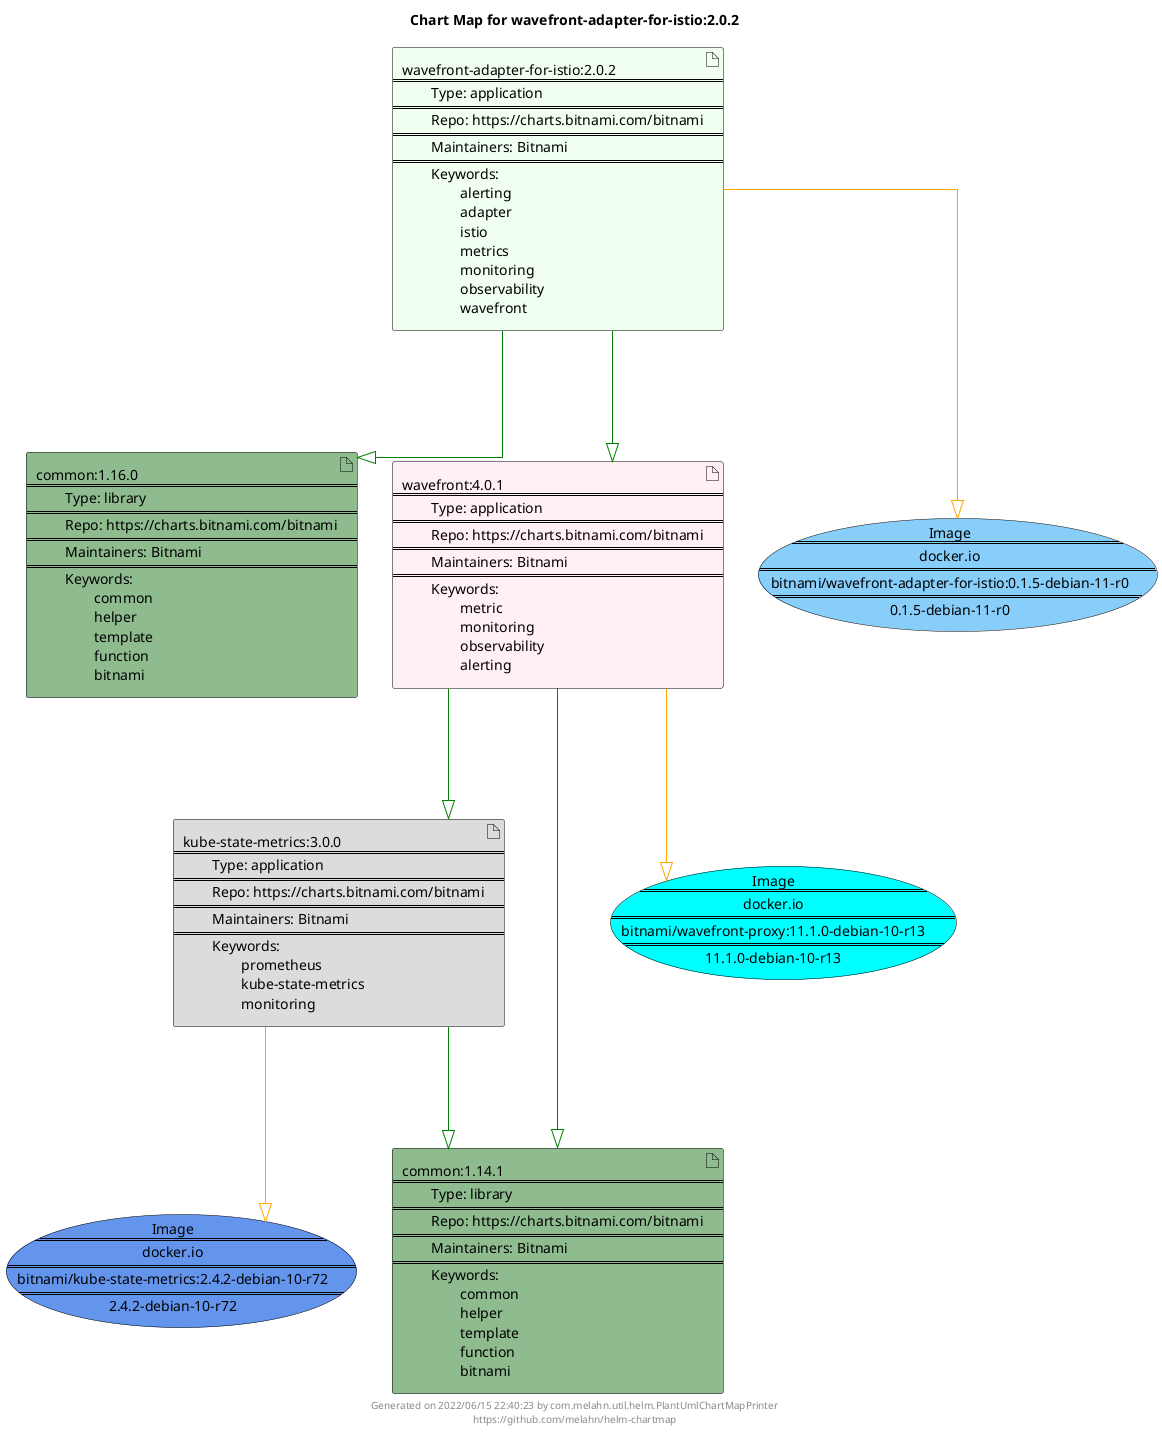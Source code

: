 @startuml
skinparam linetype ortho
skinparam backgroundColor white
skinparam usecaseBorderColor black
skinparam usecaseArrowColor LightSlateGray
skinparam artifactBorderColor black
skinparam artifactArrowColor LightSlateGray

title Chart Map for wavefront-adapter-for-istio:2.0.2

'There are 5 referenced Helm Charts
artifact "kube-state-metrics:3.0.0\n====\n\tType: application\n====\n\tRepo: https://charts.bitnami.com/bitnami\n====\n\tMaintainers: Bitnami\n====\n\tKeywords: \n\t\tprometheus\n\t\tkube-state-metrics\n\t\tmonitoring" as kube_state_metrics_3_0_0 #Gainsboro
artifact "common:1.16.0\n====\n\tType: library\n====\n\tRepo: https://charts.bitnami.com/bitnami\n====\n\tMaintainers: Bitnami\n====\n\tKeywords: \n\t\tcommon\n\t\thelper\n\t\ttemplate\n\t\tfunction\n\t\tbitnami" as common_1_16_0 #DarkSeaGreen
artifact "common:1.14.1\n====\n\tType: library\n====\n\tRepo: https://charts.bitnami.com/bitnami\n====\n\tMaintainers: Bitnami\n====\n\tKeywords: \n\t\tcommon\n\t\thelper\n\t\ttemplate\n\t\tfunction\n\t\tbitnami" as common_1_14_1 #DarkSeaGreen
artifact "wavefront:4.0.1\n====\n\tType: application\n====\n\tRepo: https://charts.bitnami.com/bitnami\n====\n\tMaintainers: Bitnami\n====\n\tKeywords: \n\t\tmetric\n\t\tmonitoring\n\t\tobservability\n\t\talerting" as wavefront_4_0_1 #LavenderBlush
artifact "wavefront-adapter-for-istio:2.0.2\n====\n\tType: application\n====\n\tRepo: https://charts.bitnami.com/bitnami\n====\n\tMaintainers: Bitnami\n====\n\tKeywords: \n\t\talerting\n\t\tadapter\n\t\tistio\n\t\tmetrics\n\t\tmonitoring\n\t\tobservability\n\t\twavefront" as wavefront_adapter_for_istio_2_0_2 #HoneyDew

'There are 3 referenced Docker Images
usecase "Image\n====\ndocker.io\n====\nbitnami/wavefront-proxy:11.1.0-debian-10-r13\n====\n11.1.0-debian-10-r13" as docker_io_bitnami_wavefront_proxy_11_1_0_debian_10_r13 #Cyan
usecase "Image\n====\ndocker.io\n====\nbitnami/kube-state-metrics:2.4.2-debian-10-r72\n====\n2.4.2-debian-10-r72" as docker_io_bitnami_kube_state_metrics_2_4_2_debian_10_r72 #CornflowerBlue
usecase "Image\n====\ndocker.io\n====\nbitnami/wavefront-adapter-for-istio:0.1.5-debian-11-r0\n====\n0.1.5-debian-11-r0" as docker_io_bitnami_wavefront_adapter_for_istio_0_1_5_debian_11_r0 #LightSkyBlue

'Chart Dependencies
wavefront_adapter_for_istio_2_0_2--[#green]-|>common_1_16_0
wavefront_adapter_for_istio_2_0_2--[#green]-|>wavefront_4_0_1
wavefront_4_0_1--[#green]-|>common_1_14_1
wavefront_4_0_1--[#green]-|>kube_state_metrics_3_0_0
kube_state_metrics_3_0_0--[#green]-|>common_1_14_1
kube_state_metrics_3_0_0--[#orange]-|>docker_io_bitnami_kube_state_metrics_2_4_2_debian_10_r72
wavefront_4_0_1--[#orange]-|>docker_io_bitnami_wavefront_proxy_11_1_0_debian_10_r13
wavefront_adapter_for_istio_2_0_2--[#orange]-|>docker_io_bitnami_wavefront_adapter_for_istio_0_1_5_debian_11_r0

center footer Generated on 2022/06/15 22:40:23 by com.melahn.util.helm.PlantUmlChartMapPrinter\nhttps://github.com/melahn/helm-chartmap
@enduml
